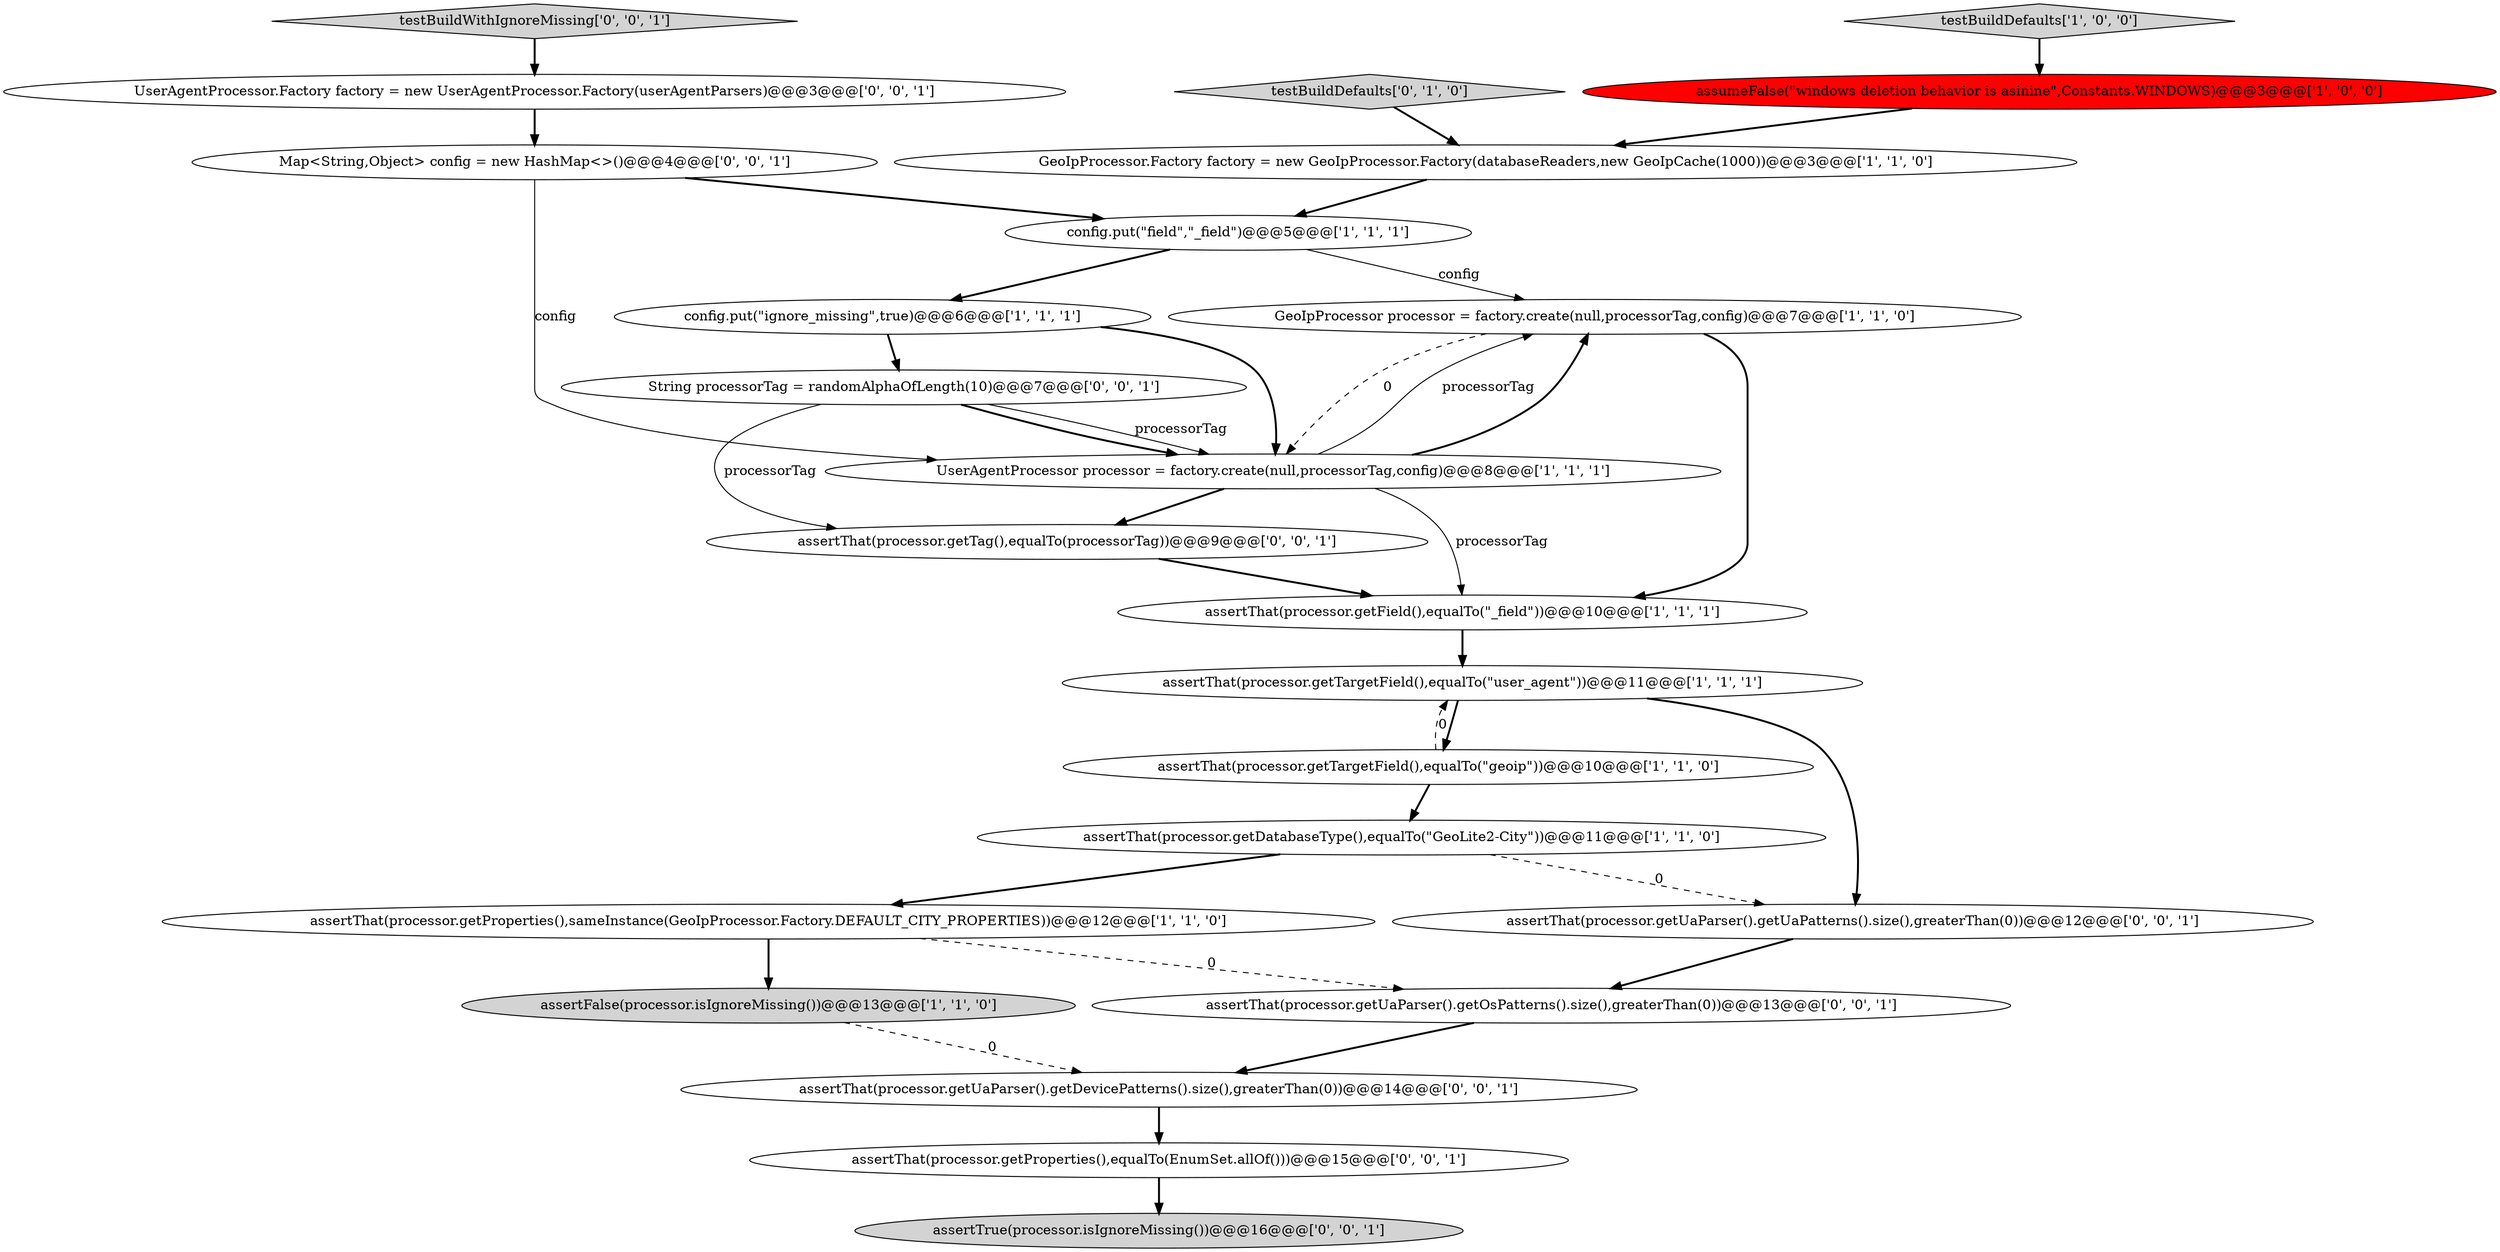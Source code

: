 digraph {
2 [style = filled, label = "GeoIpProcessor processor = factory.create(null,processorTag,config)@@@7@@@['1', '1', '0']", fillcolor = white, shape = ellipse image = "AAA0AAABBB1BBB"];
1 [style = filled, label = "assertThat(processor.getProperties(),sameInstance(GeoIpProcessor.Factory.DEFAULT_CITY_PROPERTIES))@@@12@@@['1', '1', '0']", fillcolor = white, shape = ellipse image = "AAA0AAABBB1BBB"];
3 [style = filled, label = "config.put(\"field\",\"_field\")@@@5@@@['1', '1', '1']", fillcolor = white, shape = ellipse image = "AAA0AAABBB1BBB"];
11 [style = filled, label = "config.put(\"ignore_missing\",true)@@@6@@@['1', '1', '1']", fillcolor = white, shape = ellipse image = "AAA0AAABBB1BBB"];
6 [style = filled, label = "assertThat(processor.getDatabaseType(),equalTo(\"GeoLite2-City\"))@@@11@@@['1', '1', '0']", fillcolor = white, shape = ellipse image = "AAA0AAABBB1BBB"];
9 [style = filled, label = "testBuildDefaults['1', '0', '0']", fillcolor = lightgray, shape = diamond image = "AAA0AAABBB1BBB"];
15 [style = filled, label = "UserAgentProcessor.Factory factory = new UserAgentProcessor.Factory(userAgentParsers)@@@3@@@['0', '0', '1']", fillcolor = white, shape = ellipse image = "AAA0AAABBB3BBB"];
17 [style = filled, label = "assertThat(processor.getUaParser().getDevicePatterns().size(),greaterThan(0))@@@14@@@['0', '0', '1']", fillcolor = white, shape = ellipse image = "AAA0AAABBB3BBB"];
14 [style = filled, label = "Map<String,Object> config = new HashMap<>()@@@4@@@['0', '0', '1']", fillcolor = white, shape = ellipse image = "AAA0AAABBB3BBB"];
16 [style = filled, label = "assertThat(processor.getUaParser().getOsPatterns().size(),greaterThan(0))@@@13@@@['0', '0', '1']", fillcolor = white, shape = ellipse image = "AAA0AAABBB3BBB"];
20 [style = filled, label = "String processorTag = randomAlphaOfLength(10)@@@7@@@['0', '0', '1']", fillcolor = white, shape = ellipse image = "AAA0AAABBB3BBB"];
23 [style = filled, label = "assertThat(processor.getUaParser().getUaPatterns().size(),greaterThan(0))@@@12@@@['0', '0', '1']", fillcolor = white, shape = ellipse image = "AAA0AAABBB3BBB"];
8 [style = filled, label = "assertFalse(processor.isIgnoreMissing())@@@13@@@['1', '1', '0']", fillcolor = lightgray, shape = ellipse image = "AAA0AAABBB1BBB"];
12 [style = filled, label = "assertThat(processor.getField(),equalTo(\"_field\"))@@@10@@@['1', '1', '1']", fillcolor = white, shape = ellipse image = "AAA0AAABBB1BBB"];
0 [style = filled, label = "assumeFalse(\"windows deletion behavior is asinine\",Constants.WINDOWS)@@@3@@@['1', '0', '0']", fillcolor = red, shape = ellipse image = "AAA1AAABBB1BBB"];
22 [style = filled, label = "assertThat(processor.getProperties(),equalTo(EnumSet.allOf()))@@@15@@@['0', '0', '1']", fillcolor = white, shape = ellipse image = "AAA0AAABBB3BBB"];
13 [style = filled, label = "testBuildDefaults['0', '1', '0']", fillcolor = lightgray, shape = diamond image = "AAA0AAABBB2BBB"];
18 [style = filled, label = "assertTrue(processor.isIgnoreMissing())@@@16@@@['0', '0', '1']", fillcolor = lightgray, shape = ellipse image = "AAA0AAABBB3BBB"];
4 [style = filled, label = "assertThat(processor.getTargetField(),equalTo(\"geoip\"))@@@10@@@['1', '1', '0']", fillcolor = white, shape = ellipse image = "AAA0AAABBB1BBB"];
19 [style = filled, label = "testBuildWithIgnoreMissing['0', '0', '1']", fillcolor = lightgray, shape = diamond image = "AAA0AAABBB3BBB"];
21 [style = filled, label = "assertThat(processor.getTag(),equalTo(processorTag))@@@9@@@['0', '0', '1']", fillcolor = white, shape = ellipse image = "AAA0AAABBB3BBB"];
10 [style = filled, label = "GeoIpProcessor.Factory factory = new GeoIpProcessor.Factory(databaseReaders,new GeoIpCache(1000))@@@3@@@['1', '1', '0']", fillcolor = white, shape = ellipse image = "AAA0AAABBB1BBB"];
7 [style = filled, label = "assertThat(processor.getTargetField(),equalTo(\"user_agent\"))@@@11@@@['1', '1', '1']", fillcolor = white, shape = ellipse image = "AAA0AAABBB1BBB"];
5 [style = filled, label = "UserAgentProcessor processor = factory.create(null,processorTag,config)@@@8@@@['1', '1', '1']", fillcolor = white, shape = ellipse image = "AAA0AAABBB1BBB"];
13->10 [style = bold, label=""];
14->3 [style = bold, label=""];
11->20 [style = bold, label=""];
23->16 [style = bold, label=""];
1->8 [style = bold, label=""];
9->0 [style = bold, label=""];
15->14 [style = bold, label=""];
4->6 [style = bold, label=""];
3->2 [style = solid, label="config"];
3->11 [style = bold, label=""];
10->3 [style = bold, label=""];
7->4 [style = bold, label=""];
16->17 [style = bold, label=""];
5->2 [style = solid, label="processorTag"];
17->22 [style = bold, label=""];
12->7 [style = bold, label=""];
2->12 [style = bold, label=""];
20->5 [style = bold, label=""];
21->12 [style = bold, label=""];
5->21 [style = bold, label=""];
6->1 [style = bold, label=""];
11->5 [style = bold, label=""];
5->2 [style = bold, label=""];
0->10 [style = bold, label=""];
22->18 [style = bold, label=""];
2->5 [style = dashed, label="0"];
5->12 [style = solid, label="processorTag"];
4->7 [style = dashed, label="0"];
1->16 [style = dashed, label="0"];
14->5 [style = solid, label="config"];
7->23 [style = bold, label=""];
20->21 [style = solid, label="processorTag"];
8->17 [style = dashed, label="0"];
19->15 [style = bold, label=""];
20->5 [style = solid, label="processorTag"];
6->23 [style = dashed, label="0"];
}
